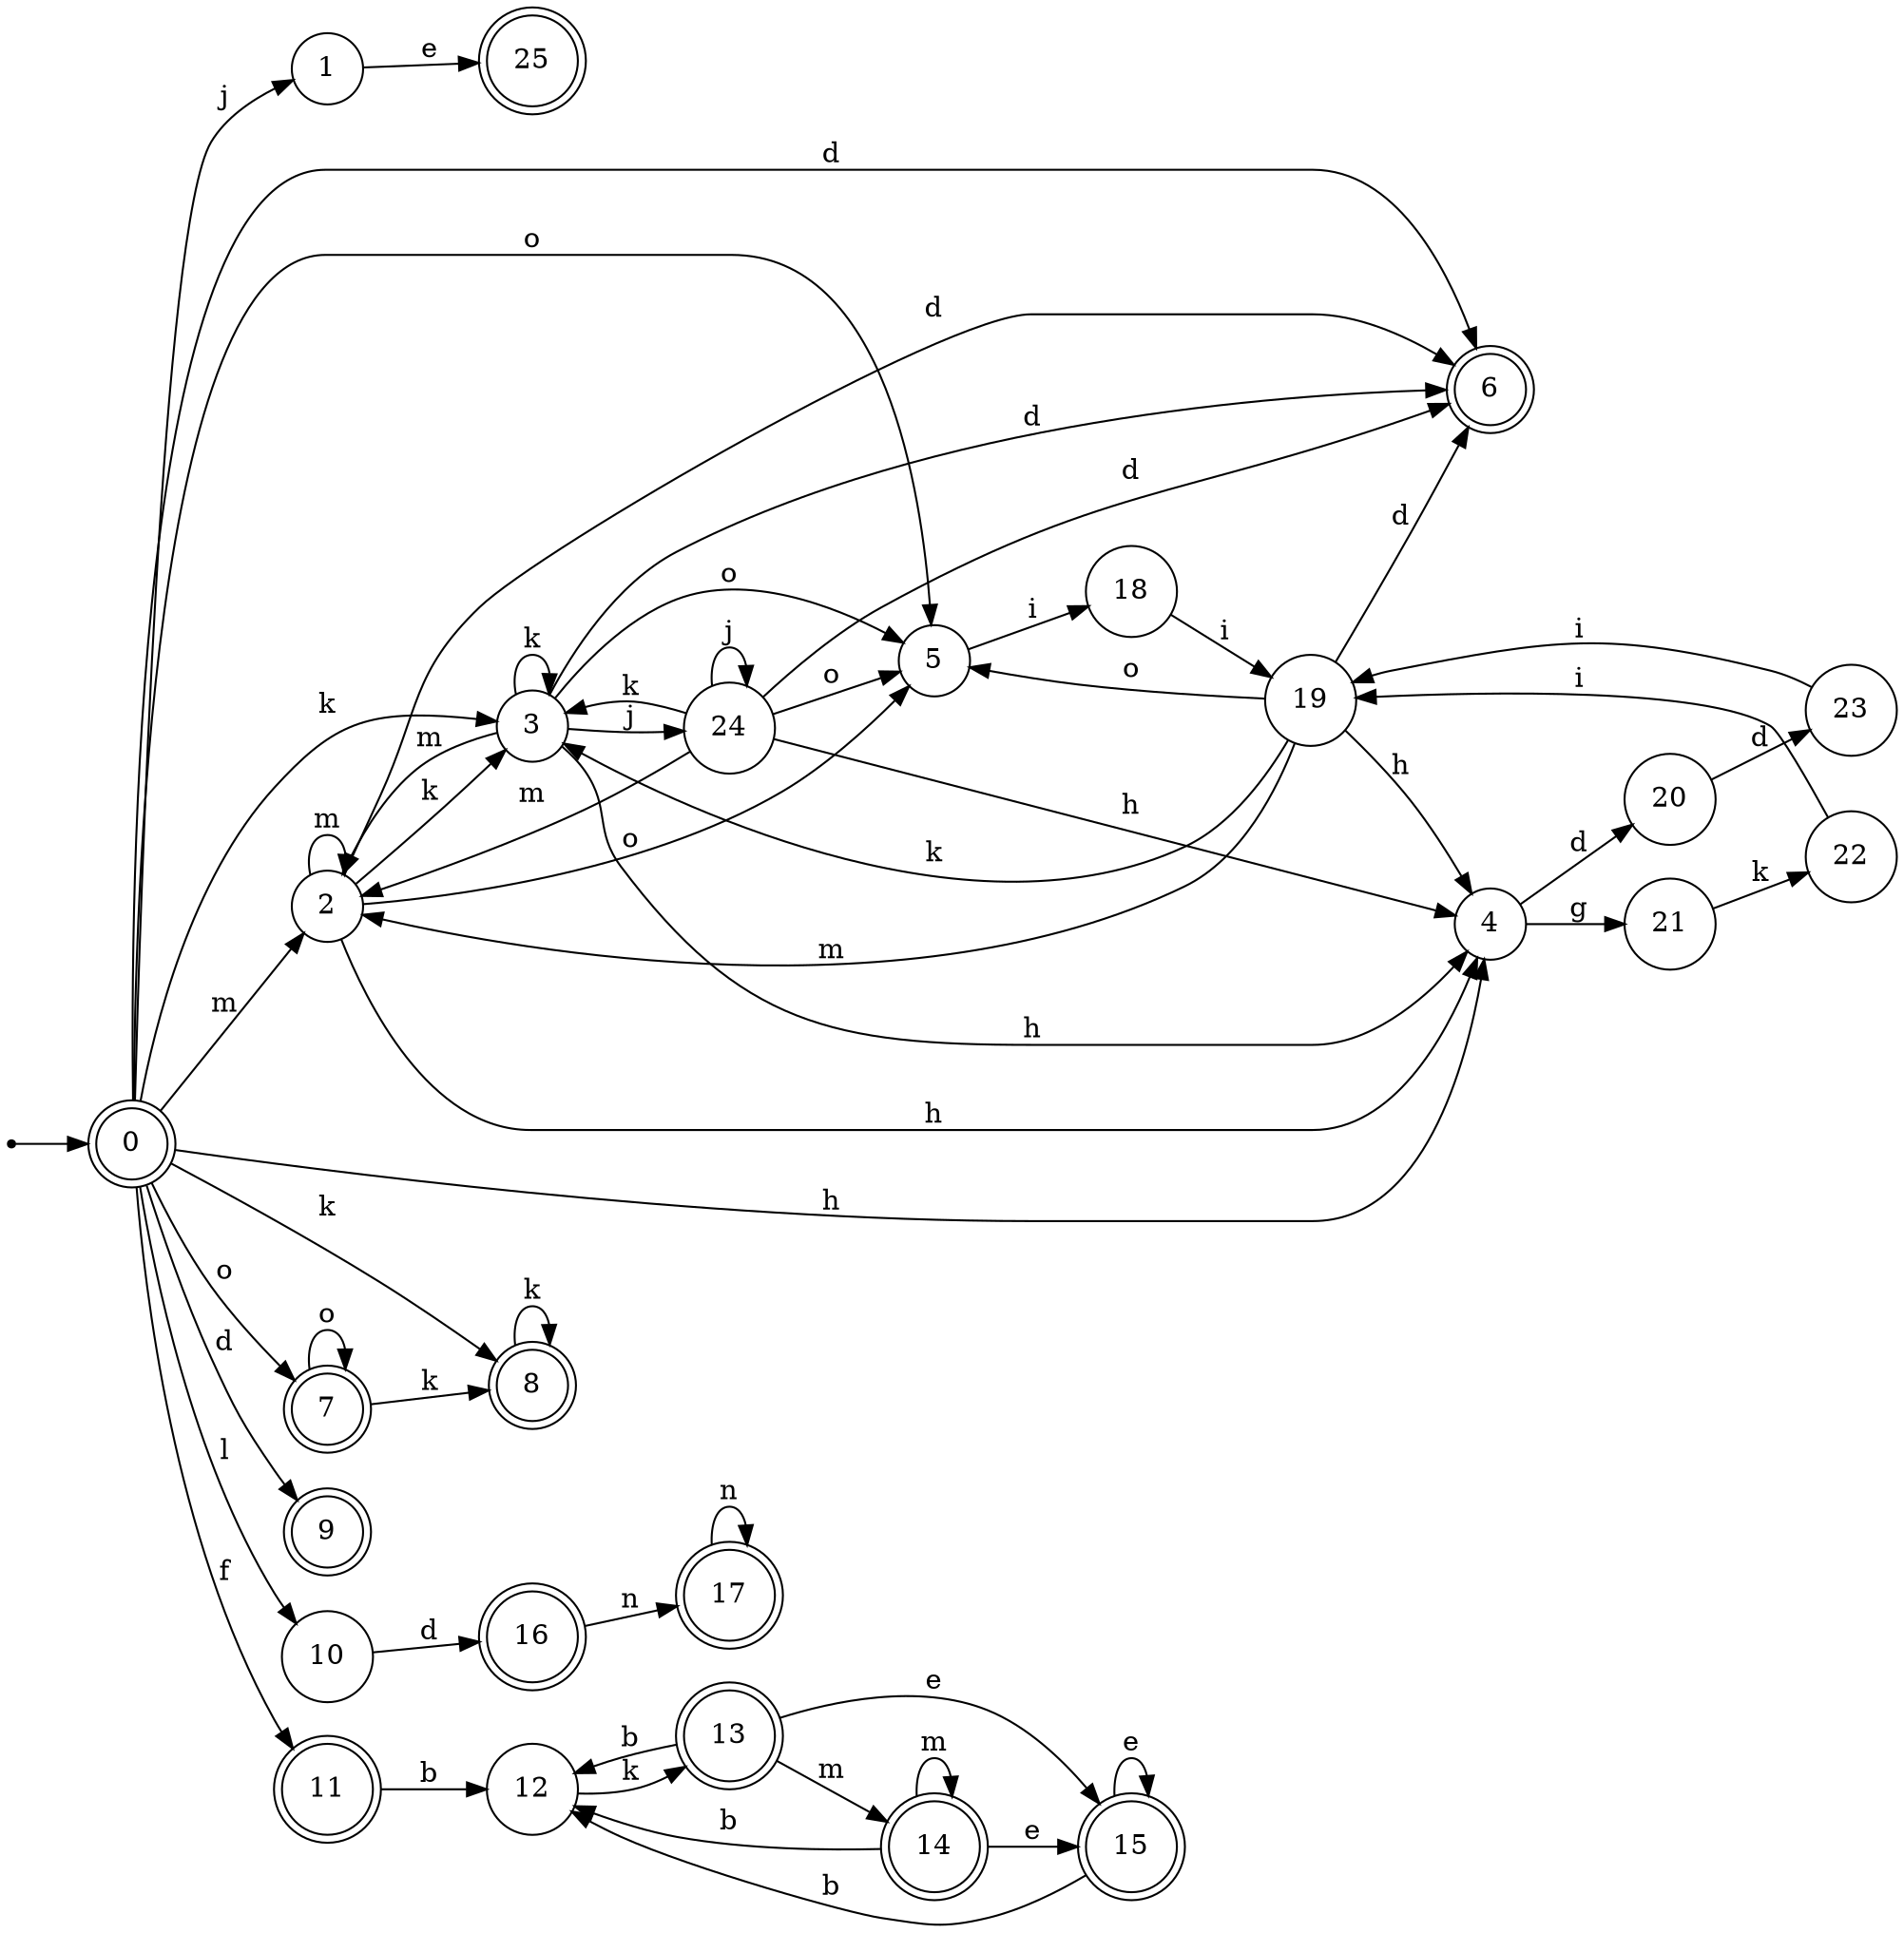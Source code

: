 digraph finite_state_machine {
rankdir=LR;
size="20,20";
node [shape = point]; "dummy0"
node [shape = doublecircle]; "0";"dummy0" -> "0";
node [shape = circle]; "1";
node [shape = circle]; "2";
node [shape = circle]; "3";
node [shape = circle]; "4";
node [shape = circle]; "5";
node [shape = doublecircle]; "6";node [shape = doublecircle]; "7";node [shape = doublecircle]; "8";node [shape = doublecircle]; "9";node [shape = circle]; "10";
node [shape = doublecircle]; "11";node [shape = circle]; "12";
node [shape = doublecircle]; "13";node [shape = doublecircle]; "14";node [shape = doublecircle]; "15";node [shape = doublecircle]; "16";node [shape = doublecircle]; "17";node [shape = circle]; "18";
node [shape = circle]; "19";
node [shape = circle]; "20";
node [shape = circle]; "21";
node [shape = circle]; "22";
node [shape = circle]; "23";
node [shape = circle]; "24";
node [shape = doublecircle]; "25";"0" -> "1" [label = "j"];
 "0" -> "2" [label = "m"];
 "0" -> "8" [label = "k"];
 "0" -> "3" [label = "k"];
 "0" -> "4" [label = "h"];
 "0" -> "5" [label = "o"];
 "0" -> "7" [label = "o"];
 "0" -> "9" [label = "d"];
 "0" -> "6" [label = "d"];
 "0" -> "10" [label = "l"];
 "0" -> "11" [label = "f"];
 "11" -> "12" [label = "b"];
 "12" -> "13" [label = "k"];
 "13" -> "12" [label = "b"];
 "13" -> "14" [label = "m"];
 "13" -> "15" [label = "e"];
 "15" -> "15" [label = "e"];
 "15" -> "12" [label = "b"];
 "14" -> "14" [label = "m"];
 "14" -> "12" [label = "b"];
 "14" -> "15" [label = "e"];
 "10" -> "16" [label = "d"];
 "16" -> "17" [label = "n"];
 "17" -> "17" [label = "n"];
 "8" -> "8" [label = "k"];
 "7" -> "7" [label = "o"];
 "7" -> "8" [label = "k"];
 "5" -> "18" [label = "i"];
 "18" -> "19" [label = "i"];
 "19" -> "4" [label = "h"];
 "19" -> "5" [label = "o"];
 "19" -> "2" [label = "m"];
 "19" -> "3" [label = "k"];
 "19" -> "6" [label = "d"];
 "4" -> "20" [label = "d"];
 "4" -> "21" [label = "g"];
 "21" -> "22" [label = "k"];
 "22" -> "19" [label = "i"];
 "20" -> "23" [label = "d"];
 "23" -> "19" [label = "i"];
 "3" -> "3" [label = "k"];
 "3" -> "24" [label = "j"];
 "3" -> "2" [label = "m"];
 "3" -> "4" [label = "h"];
 "3" -> "5" [label = "o"];
 "3" -> "6" [label = "d"];
 "24" -> "24" [label = "j"];
 "24" -> "3" [label = "k"];
 "24" -> "2" [label = "m"];
 "24" -> "4" [label = "h"];
 "24" -> "5" [label = "o"];
 "24" -> "6" [label = "d"];
 "2" -> "2" [label = "m"];
 "2" -> "3" [label = "k"];
 "2" -> "4" [label = "h"];
 "2" -> "5" [label = "o"];
 "2" -> "6" [label = "d"];
 "1" -> "25" [label = "e"];
 }
